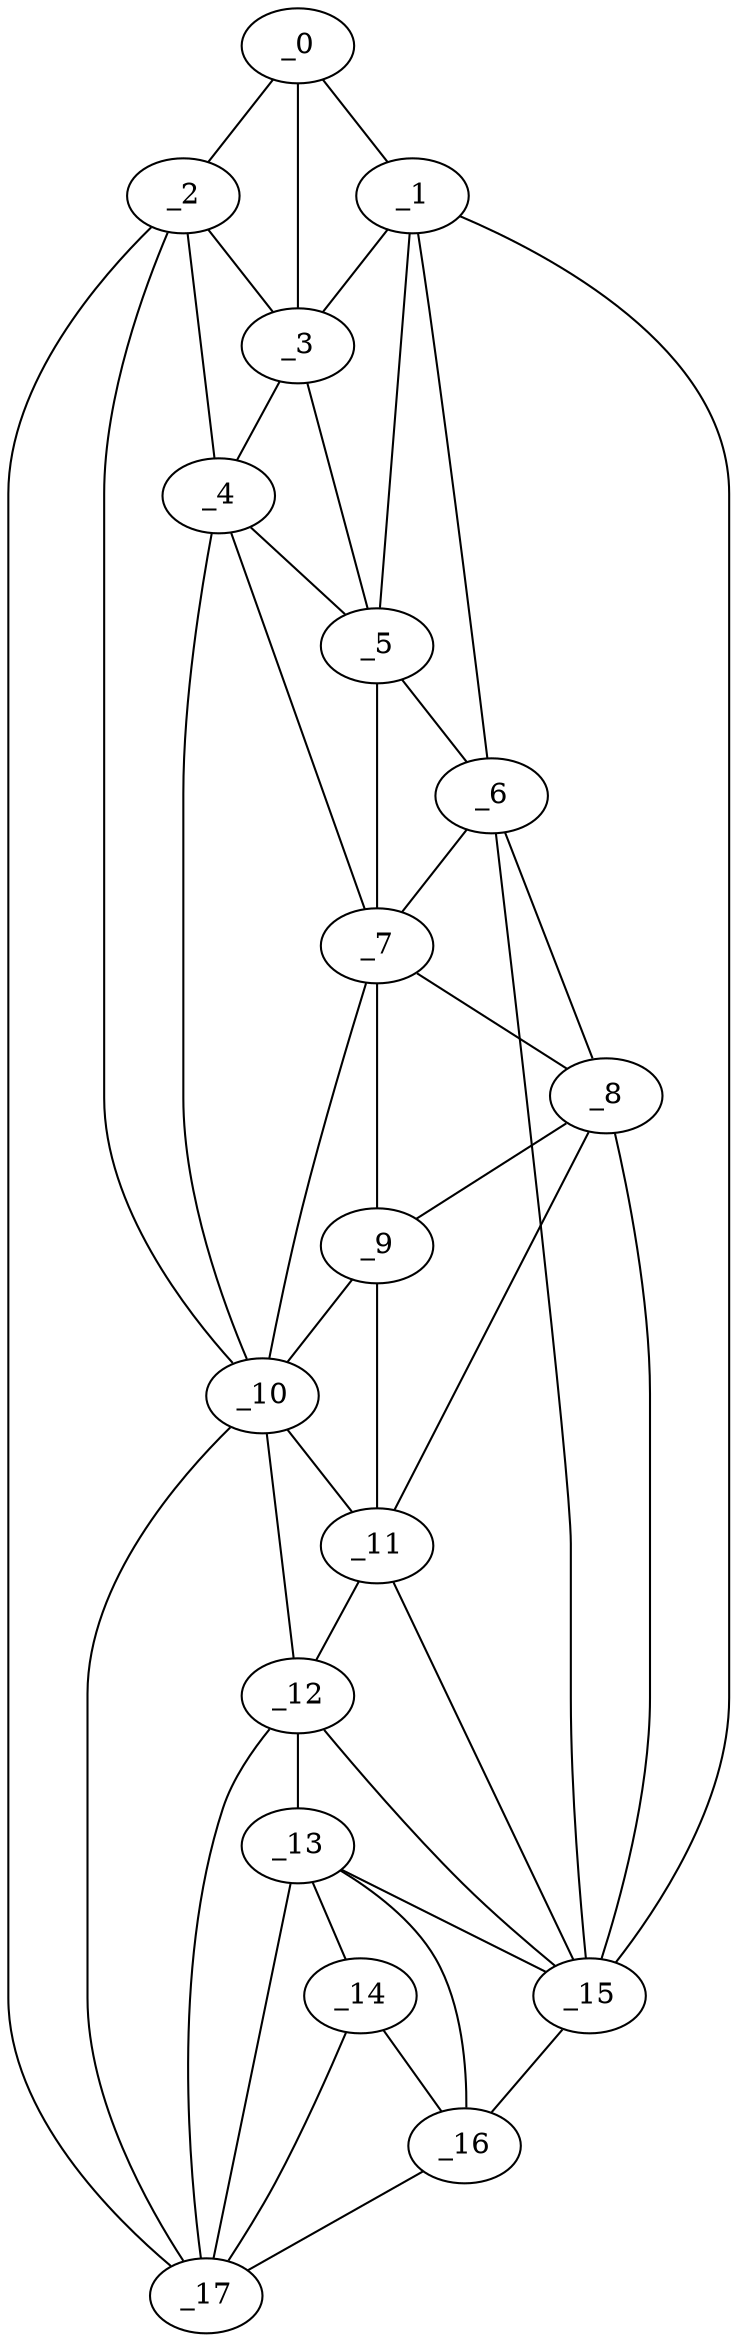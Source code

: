 graph "obj84__15.gxl" {
	_0	 [x=6,
		y=57];
	_1	 [x=6,
		y=72];
	_0 -- _1	 [valence=1];
	_2	 [x=13,
		y=47];
	_0 -- _2	 [valence=1];
	_3	 [x=32,
		y=61];
	_0 -- _3	 [valence=2];
	_1 -- _3	 [valence=2];
	_5	 [x=43,
		y=67];
	_1 -- _5	 [valence=1];
	_6	 [x=57,
		y=67];
	_1 -- _6	 [valence=1];
	_15	 [x=120,
		y=80];
	_1 -- _15	 [valence=1];
	_2 -- _3	 [valence=2];
	_4	 [x=39,
		y=51];
	_2 -- _4	 [valence=2];
	_10	 [x=84,
		y=54];
	_2 -- _10	 [valence=2];
	_17	 [x=125,
		y=54];
	_2 -- _17	 [valence=1];
	_3 -- _4	 [valence=1];
	_3 -- _5	 [valence=2];
	_4 -- _5	 [valence=1];
	_7	 [x=58,
		y=53];
	_4 -- _7	 [valence=2];
	_4 -- _10	 [valence=1];
	_5 -- _6	 [valence=2];
	_5 -- _7	 [valence=1];
	_6 -- _7	 [valence=2];
	_8	 [x=61,
		y=67];
	_6 -- _8	 [valence=2];
	_6 -- _15	 [valence=2];
	_7 -- _8	 [valence=2];
	_9	 [x=74,
		y=54];
	_7 -- _9	 [valence=1];
	_7 -- _10	 [valence=2];
	_8 -- _9	 [valence=1];
	_11	 [x=84,
		y=68];
	_8 -- _11	 [valence=2];
	_8 -- _15	 [valence=2];
	_9 -- _10	 [valence=2];
	_9 -- _11	 [valence=2];
	_10 -- _11	 [valence=1];
	_12	 [x=101,
		y=55];
	_10 -- _12	 [valence=2];
	_10 -- _17	 [valence=1];
	_11 -- _12	 [valence=1];
	_11 -- _15	 [valence=1];
	_13	 [x=109,
		y=55];
	_12 -- _13	 [valence=2];
	_12 -- _15	 [valence=2];
	_12 -- _17	 [valence=2];
	_14	 [x=118,
		y=55];
	_13 -- _14	 [valence=1];
	_13 -- _15	 [valence=2];
	_16	 [x=123,
		y=65];
	_13 -- _16	 [valence=2];
	_13 -- _17	 [valence=2];
	_14 -- _16	 [valence=2];
	_14 -- _17	 [valence=2];
	_15 -- _16	 [valence=1];
	_16 -- _17	 [valence=1];
}
